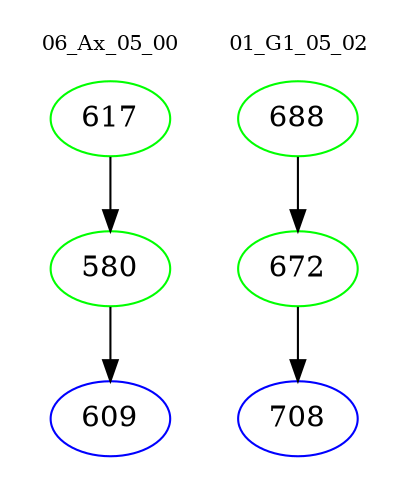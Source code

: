 digraph{
subgraph cluster_0 {
color = white
label = "06_Ax_05_00";
fontsize=10;
T0_617 [label="617", color="green"]
T0_617 -> T0_580 [color="black"]
T0_580 [label="580", color="green"]
T0_580 -> T0_609 [color="black"]
T0_609 [label="609", color="blue"]
}
subgraph cluster_1 {
color = white
label = "01_G1_05_02";
fontsize=10;
T1_688 [label="688", color="green"]
T1_688 -> T1_672 [color="black"]
T1_672 [label="672", color="green"]
T1_672 -> T1_708 [color="black"]
T1_708 [label="708", color="blue"]
}
}
